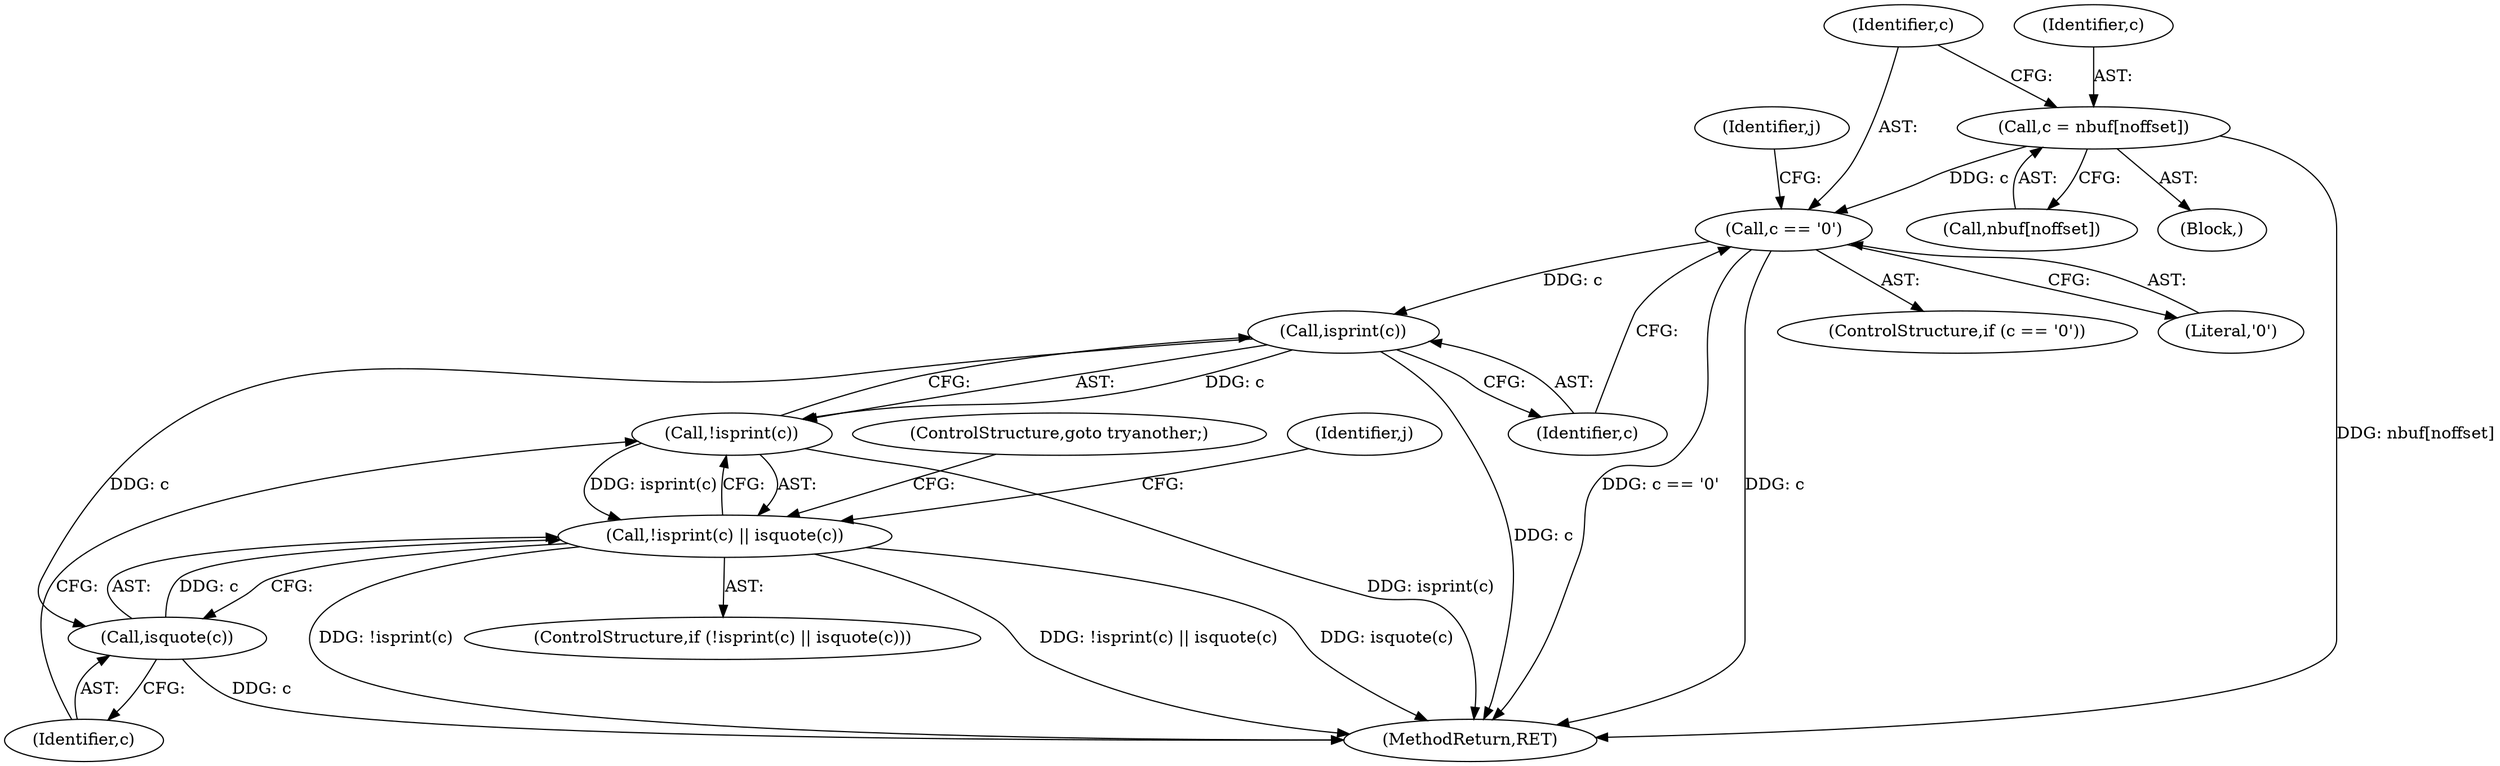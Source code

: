 digraph "0_file_ce90e05774dd77d86cfc8dfa6da57b32816841c4_2@array" {
"1001104" [label="(Call,c = nbuf[noffset])"];
"1001110" [label="(Call,c == '\0')"];
"1001126" [label="(Call,isprint(c))"];
"1001125" [label="(Call,!isprint(c))"];
"1001124" [label="(Call,!isprint(c) || isquote(c))"];
"1001128" [label="(Call,isquote(c))"];
"1001125" [label="(Call,!isprint(c))"];
"1001105" [label="(Identifier,c)"];
"1001116" [label="(Identifier,j)"];
"1001130" [label="(ControlStructure,goto tryanother;)"];
"1001128" [label="(Call,isquote(c))"];
"1001110" [label="(Call,c == '\0')"];
"1001127" [label="(Identifier,c)"];
"1001109" [label="(ControlStructure,if (c == '\0'))"];
"1001112" [label="(Literal,'\0')"];
"1001126" [label="(Call,isprint(c))"];
"1001129" [label="(Identifier,c)"];
"1001104" [label="(Call,c = nbuf[noffset])"];
"1001106" [label="(Call,nbuf[noffset])"];
"1001111" [label="(Identifier,c)"];
"1001124" [label="(Call,!isprint(c) || isquote(c))"];
"1001123" [label="(ControlStructure,if (!isprint(c) || isquote(c)))"];
"1001087" [label="(Identifier,j)"];
"1001244" [label="(MethodReturn,RET)"];
"1001093" [label="(Block,)"];
"1001104" -> "1001093"  [label="AST: "];
"1001104" -> "1001106"  [label="CFG: "];
"1001105" -> "1001104"  [label="AST: "];
"1001106" -> "1001104"  [label="AST: "];
"1001111" -> "1001104"  [label="CFG: "];
"1001104" -> "1001244"  [label="DDG: nbuf[noffset]"];
"1001104" -> "1001110"  [label="DDG: c"];
"1001110" -> "1001109"  [label="AST: "];
"1001110" -> "1001112"  [label="CFG: "];
"1001111" -> "1001110"  [label="AST: "];
"1001112" -> "1001110"  [label="AST: "];
"1001116" -> "1001110"  [label="CFG: "];
"1001127" -> "1001110"  [label="CFG: "];
"1001110" -> "1001244"  [label="DDG: c == '\0'"];
"1001110" -> "1001244"  [label="DDG: c"];
"1001110" -> "1001126"  [label="DDG: c"];
"1001126" -> "1001125"  [label="AST: "];
"1001126" -> "1001127"  [label="CFG: "];
"1001127" -> "1001126"  [label="AST: "];
"1001125" -> "1001126"  [label="CFG: "];
"1001126" -> "1001244"  [label="DDG: c"];
"1001126" -> "1001125"  [label="DDG: c"];
"1001126" -> "1001128"  [label="DDG: c"];
"1001125" -> "1001124"  [label="AST: "];
"1001129" -> "1001125"  [label="CFG: "];
"1001124" -> "1001125"  [label="CFG: "];
"1001125" -> "1001244"  [label="DDG: isprint(c)"];
"1001125" -> "1001124"  [label="DDG: isprint(c)"];
"1001124" -> "1001123"  [label="AST: "];
"1001124" -> "1001128"  [label="CFG: "];
"1001128" -> "1001124"  [label="AST: "];
"1001130" -> "1001124"  [label="CFG: "];
"1001087" -> "1001124"  [label="CFG: "];
"1001124" -> "1001244"  [label="DDG: !isprint(c) || isquote(c)"];
"1001124" -> "1001244"  [label="DDG: isquote(c)"];
"1001124" -> "1001244"  [label="DDG: !isprint(c)"];
"1001128" -> "1001124"  [label="DDG: c"];
"1001128" -> "1001129"  [label="CFG: "];
"1001129" -> "1001128"  [label="AST: "];
"1001128" -> "1001244"  [label="DDG: c"];
}
